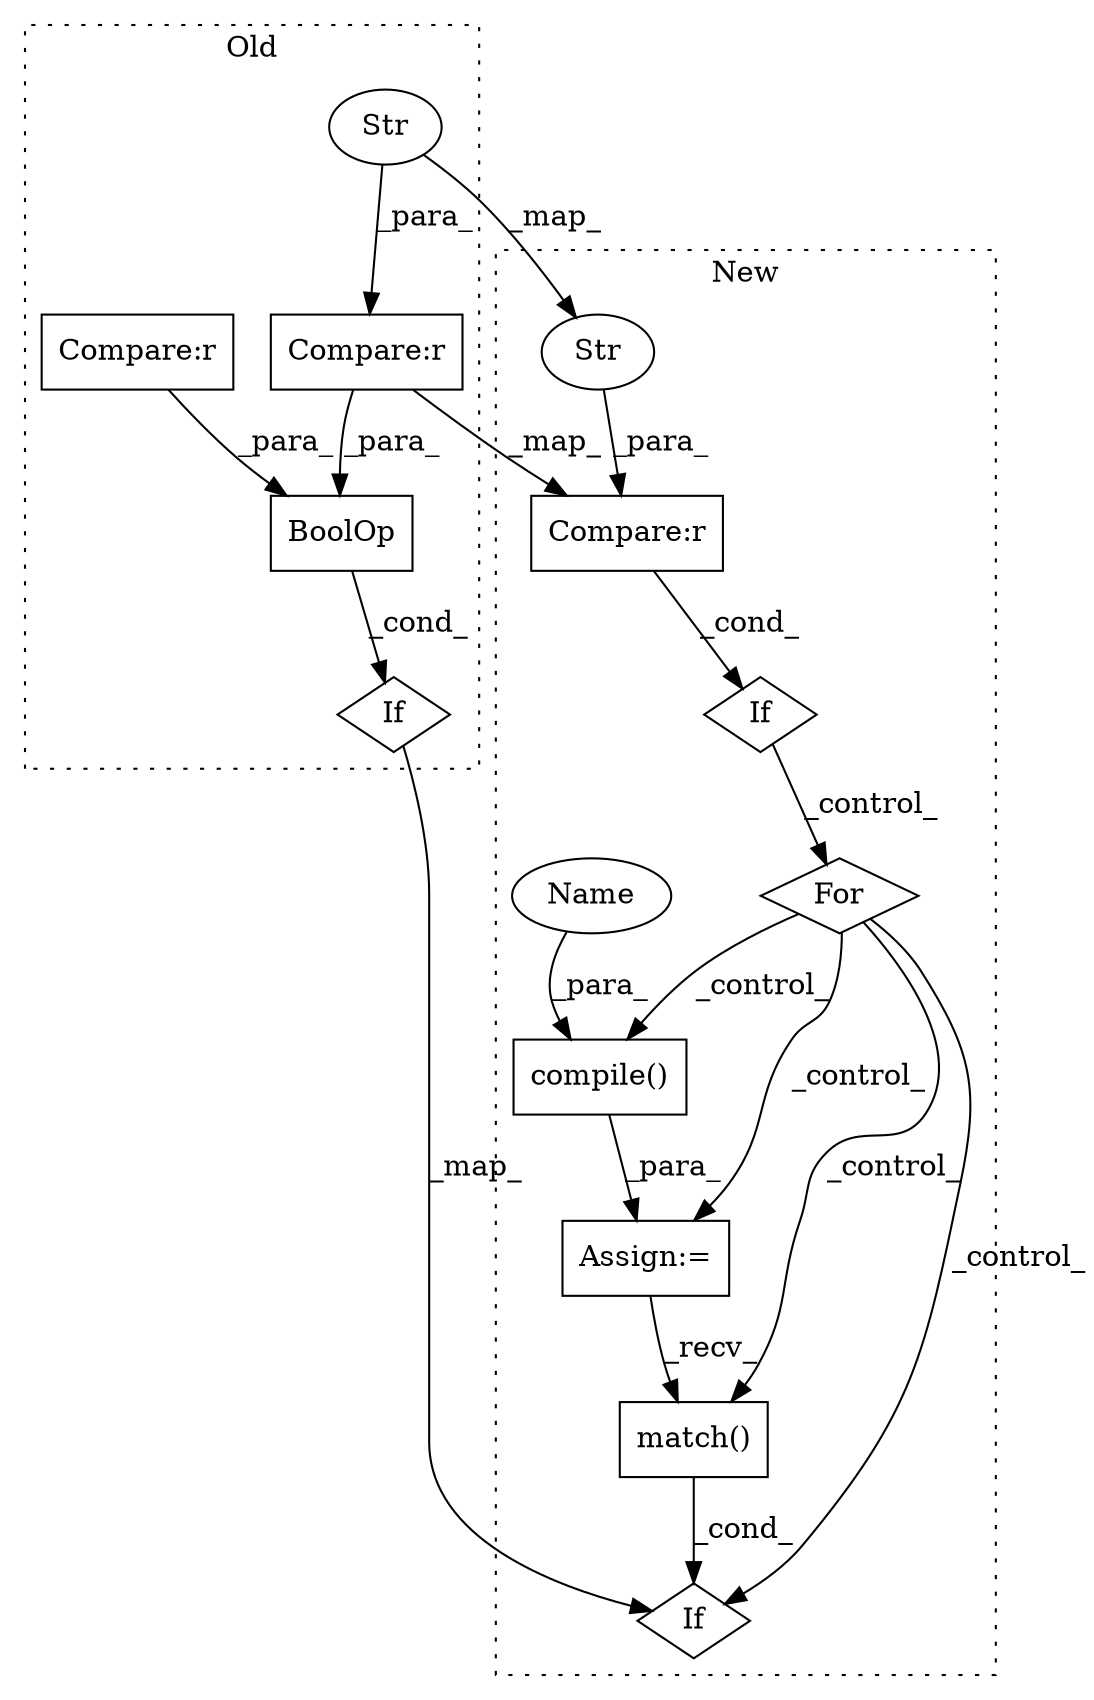 digraph G {
subgraph cluster0 {
1 [label="BoolOp" a="72" s="5832" l="44" shape="box"];
4 [label="Compare:r" a="40" s="5853" l="23" shape="box"];
6 [label="If" a="96" s="5829" l="3" shape="diamond"];
9 [label="Compare:r" a="40" s="5832" l="16" shape="box"];
10 [label="Str" a="66" s="5840" l="8" shape="ellipse"];
label = "Old";
style="dotted";
}
subgraph cluster1 {
2 [label="compile()" a="75" s="5761,5781" l="11,1" shape="box"];
3 [label="Assign:=" a="68" s="5758" l="3" shape="box"];
5 [label="If" a="96" s="5682" l="3" shape="diamond"];
7 [label="If" a="96" s="5795" l="3" shape="diamond"];
8 [label="Compare:r" a="40" s="5685" l="16" shape="box"];
11 [label="Str" a="66" s="5693" l="8" shape="ellipse"];
12 [label="match()" a="75" s="5798,5810" l="8,1" shape="box"];
13 [label="For" a="107" s="5711,5743" l="4,14" shape="diamond"];
14 [label="Name" a="87" s="5772" l="9" shape="ellipse"];
label = "New";
style="dotted";
}
1 -> 6 [label="_cond_"];
2 -> 3 [label="_para_"];
3 -> 12 [label="_recv_"];
4 -> 1 [label="_para_"];
5 -> 13 [label="_control_"];
6 -> 7 [label="_map_"];
8 -> 5 [label="_cond_"];
9 -> 8 [label="_map_"];
9 -> 1 [label="_para_"];
10 -> 9 [label="_para_"];
10 -> 11 [label="_map_"];
11 -> 8 [label="_para_"];
12 -> 7 [label="_cond_"];
13 -> 2 [label="_control_"];
13 -> 7 [label="_control_"];
13 -> 3 [label="_control_"];
13 -> 12 [label="_control_"];
14 -> 2 [label="_para_"];
}
